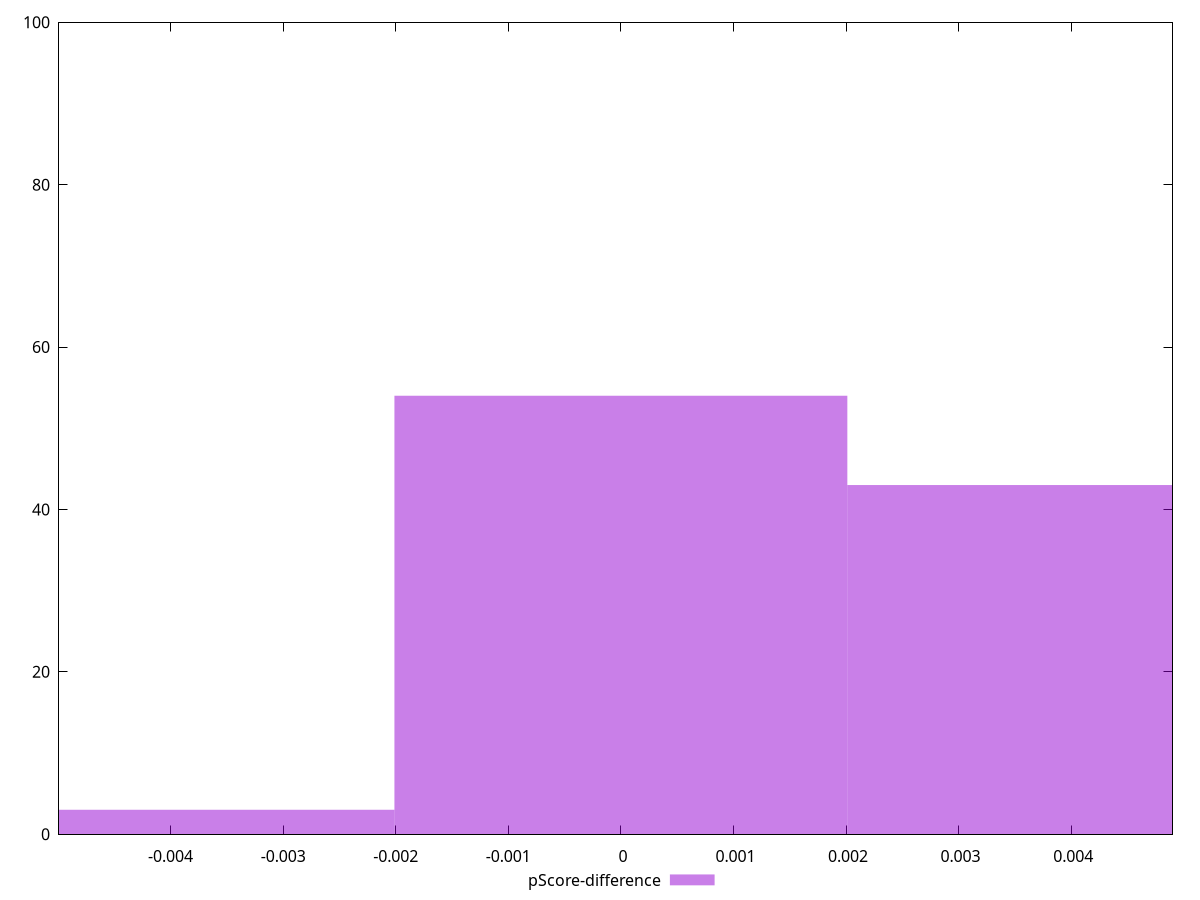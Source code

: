 reset

$pScoreDifference <<EOF
0.004023561933694806 43
0 54
-0.004023561933694806 3
EOF

set key outside below
set boxwidth 0.004023561933694806
set xrange [-0.004991530622807994:0.004900397651468991]
set yrange [0:100]
set trange [0:100]
set style fill transparent solid 0.5 noborder
set terminal svg size 640, 490 enhanced background rgb 'white'
set output "reports/report_00033_2021-03-01T14-23-16.841Z/bootup-time/samples/astro-inner/pScore-difference/histogram.svg"

plot $pScoreDifference title "pScore-difference" with boxes

reset
